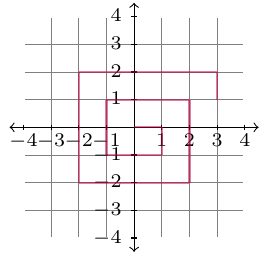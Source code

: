 \documentclass[tikz]{standalone}
\usetikzlibrary{matrix,positioning}
\usepackage{pgffor,pgfmath}
\begin{document}
\begin{tikzpicture}
    % draw basic grid
    \draw[step=1em, gray, very thin] (-3.95em,-3.95em) grid (3.95em,3.95em);

    % draw axes
    \draw[<->, black] (-4.5em,0) to (4.5em,0);
    \draw[<->, black] (0,-4.5em) to (0,4.5em);

    % add ticks
    \foreach \x in {1,2,3,4}
        {
        \draw (\x em,.1em) to (\x em, -.1em) node[below=-.2em] {\scriptsize$\x$};
        \draw (-\x em,.1em) to (-\x em, -.1em) node[below=-.2em] {\scriptsize$-\x$};
        \draw (-.1em, \x em) to (.1em, \x em) node[left=.2em] {\scriptsize$\phantom{-}\x$};
        \draw (-.1em, -\x em) to (.1em, -\x em) node[left=.2em] {\scriptsize$-\x$};
        }

    % draw spiral
    \foreach \x/\y [remember=\x as \lastx (initially 0), remember=\y as \lasty (initially 0)] in {%
        1/0,
        1/-1,
        0/-1,
        -1/-1,
        -1/0,
        -1/1,
        0/1,
        1/1,
        2/1,
        2/0,
        2/-1,
        2/-2,
        1/-2,
        0/-2,
        -1/-2,
        -2/-2,
        -2/-1,
        -2/0,
        -2/1,
        -2/2,
        -1/2,
        0/2,
        1/2,
        2/2,
        3/2,
        3/1}
        \draw[thick,purple,opacity=.5] (\lastx em, \lasty em) to (\x em, \y em);
\end{tikzpicture}
\end{document}
